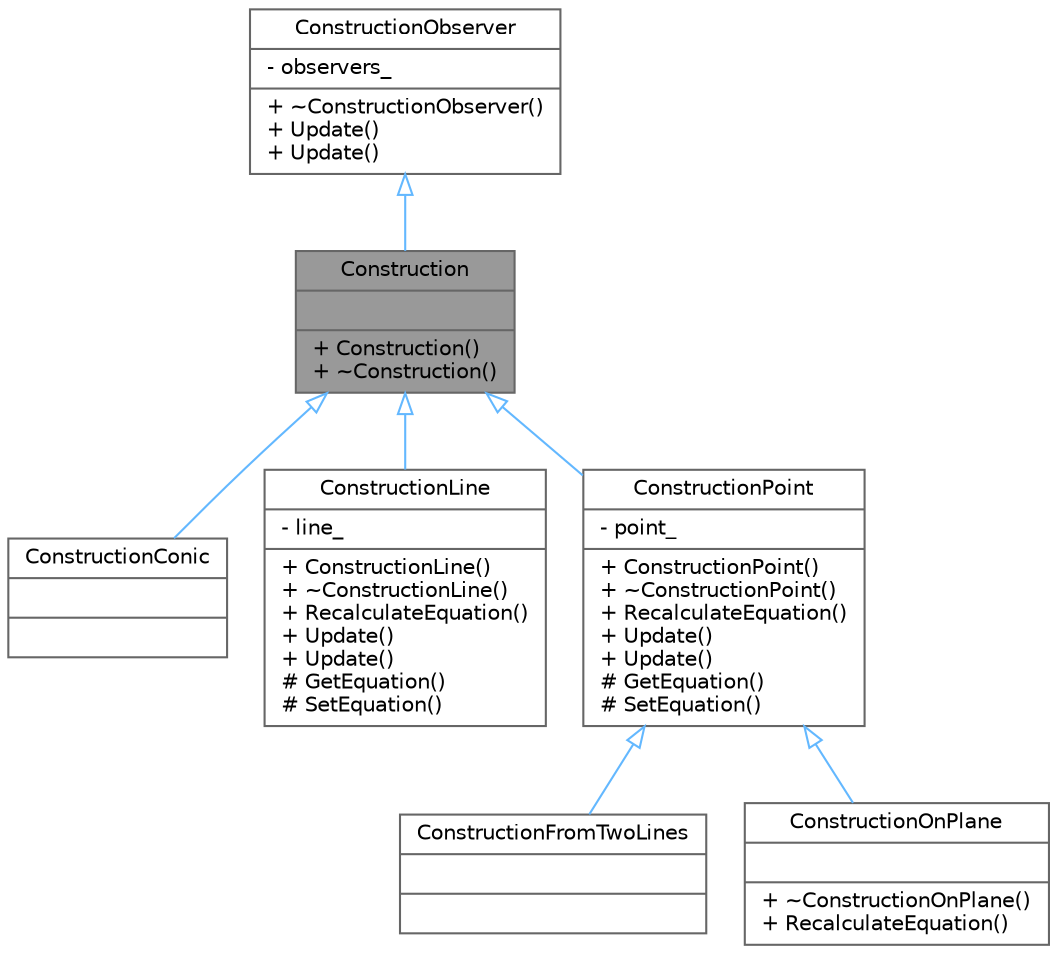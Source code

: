 digraph "Construction"
{
 // LATEX_PDF_SIZE
  bgcolor="transparent";
  edge [fontname=Helvetica,fontsize=10,labelfontname=Helvetica,labelfontsize=10];
  node [fontname=Helvetica,fontsize=10,shape=box,height=0.2,width=0.9];
  Node1 [shape=record,label="{Construction\n||+ Construction()\l+ ~Construction()\l}",height=0.2,width=0.4,color="gray40", fillcolor="grey60", style="filled", fontcolor="black",tooltip="Defines how object is created."];
  Node2 -> Node1 [dir="back",color="steelblue1",style="solid",arrowtail="onormal"];
  Node2 [shape=record,label="{ConstructionObserver\n|- observers_\l|+ ~ConstructionObserver()\l+ Update()\l+ Update()\l}",height=0.2,width=0.4,color="gray40", fillcolor="white", style="filled",URL="$class_construction_observer.html",tooltip="Makes Construction an observer."];
  Node1 -> Node3 [dir="back",color="steelblue1",style="solid",arrowtail="onormal"];
  Node3 [shape=record,label="{ConstructionConic\n||}",height=0.2,width=0.4,color="gray40", fillcolor="white", style="filled",URL="$class_construction_conic.html",tooltip=" "];
  Node1 -> Node4 [dir="back",color="steelblue1",style="solid",arrowtail="onormal"];
  Node4 [shape=record,label="{ConstructionLine\n|- line_\l|+ ConstructionLine()\l+ ~ConstructionLine()\l+ RecalculateEquation()\l+ Update()\l+ Update()\l# GetEquation()\l# SetEquation()\l}",height=0.2,width=0.4,color="gray40", fillcolor="white", style="filled",URL="$class_construction_line.html",tooltip=" "];
  Node1 -> Node5 [dir="back",color="steelblue1",style="solid",arrowtail="onormal"];
  Node5 [shape=record,label="{ConstructionPoint\n|- point_\l|+ ConstructionPoint()\l+ ~ConstructionPoint()\l+ RecalculateEquation()\l+ Update()\l+ Update()\l# GetEquation()\l# SetEquation()\l}",height=0.2,width=0.4,color="gray40", fillcolor="white", style="filled",URL="$class_construction_point.html",tooltip="Defines how point is created."];
  Node5 -> Node6 [dir="back",color="steelblue1",style="solid",arrowtail="onormal"];
  Node6 [shape=record,label="{ConstructionFromTwoLines\n||}",height=0.2,width=0.4,color="gray40", fillcolor="white", style="filled",URL="$class_construction_from_two_lines.html",tooltip=" "];
  Node5 -> Node7 [dir="back",color="steelblue1",style="solid",arrowtail="onormal"];
  Node7 [shape=record,label="{ConstructionOnPlane\n||+ ~ConstructionOnPlane()\l+ RecalculateEquation()\l}",height=0.2,width=0.4,color="gray40", fillcolor="white", style="filled",URL="$class_construction_on_plane.html",tooltip="Construction of a casual point on a plane."];
}
